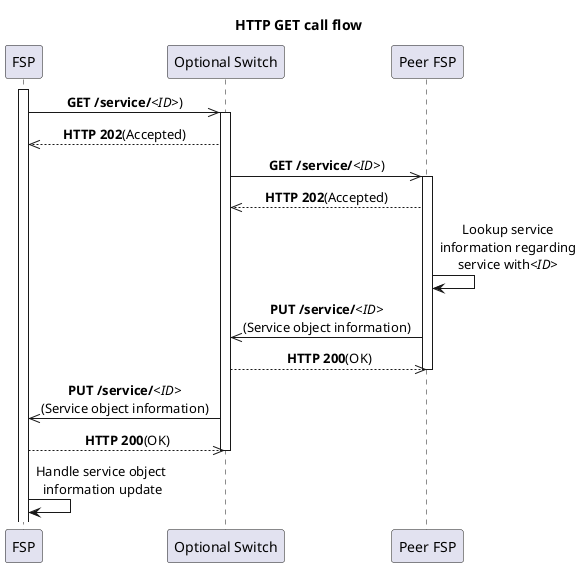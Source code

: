 /'*****
 License
 --------------
 Copyright © 2017 Bill & Melinda Gates Foundation
 The Mojaloop files are made available by the Bill & Melinda Gates Foundation under the Apache License, Version 2.0 (the "License") and you may not use these files except in compliance with the License. You may obtain a copy of the License at
 http://www.apache.org/licenses/LICENSE-2.0
 Unless required by applicable law or agreed to in writing, the Mojaloop files are distributed on an "AS IS" BASIS, WITHOUT WARRANTIES OR CONDITIONS OF ANY KIND, either express or implied. See the License for the specific language governing permissions and limitations under the License.
 Contributors
 --------------
 This is the official list of the Mojaloop project contributors for this file.
 Names of the original copyright holders (individuals or organizations)
 should be listed with a '*' in the first column. People who have
 contributed from an organization can be listed under the organization
 that actually holds the copyright for their contributions (see the
 Gates Foundation organization for an example). Those individuals should have
 their names indented and be marked with a '-'. Email address can be added
 optionally within square brackets <email>.
 * Gates Foundation
 - Name Surname <name.surname@gatesfoundation.com>

 * Henk Kodde <henk.kodde@modusbox.com>
 --------------
 ******'/

@startuml
' declare skinparam
skinparam sequenceMessageAlign center

' declare title
title HTTP GET call flow

' Actor Keys:
' participant - FSP or Switch

' declare actors
participant "FSP" as FSP
participant "Optional Switch" as OPTSWITCH
participant "Peer FSP" as PEERFSP

' start flow

activate FSP
FSP ->> OPTSWITCH: **GET /service/**//<ID>//)
activate OPTSWITCH
FSP <<-- OPTSWITCH: **HTTP 202**(Accepted)
OPTSWITCH ->> PEERFSP: **GET /service/**//<ID>//)
activate PEERFSP
OPTSWITCH <<-- PEERFSP: **HTTP 202**(Accepted)
PEERFSP -> PEERFSP: Lookup service\ninformation regarding\nservice with//<ID>//
OPTSWITCH <<- PEERFSP: **PUT /service/**//<ID>//\n(Service object information)
OPTSWITCH -->> PEERFSP: **HTTP 200**(OK)
deactivate PEERFSP
FSP <<- OPTSWITCH: **PUT /service/**//<ID>//\n(Service object information)
FSP -->> OPTSWITCH: **HTTP 200**(OK)
deactivate OPTSWITCH
FSP -> FSP: Handle service object\n information update
' deactivate FSP
@enduml
